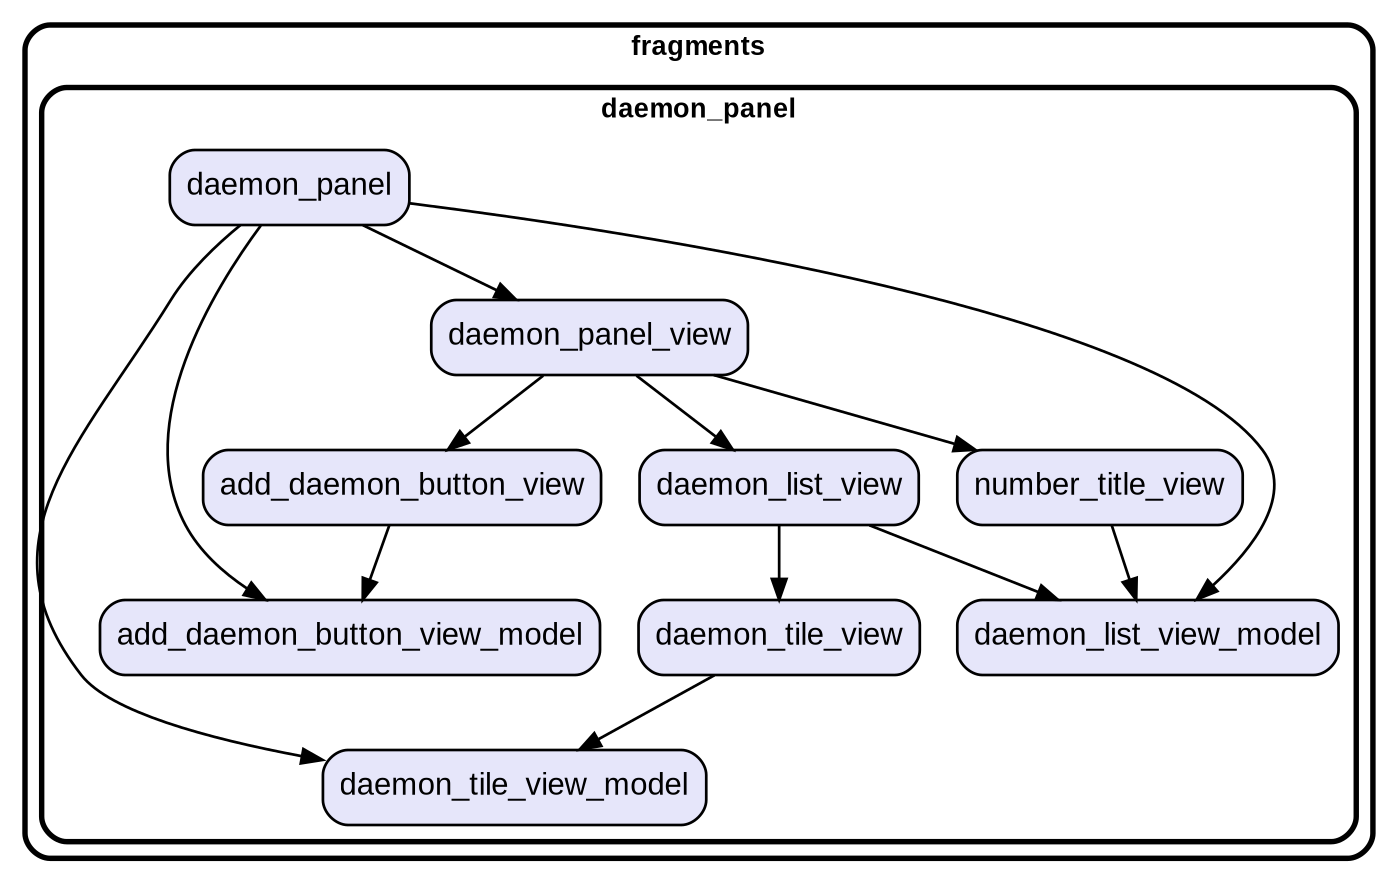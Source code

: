 digraph "" {
  graph [style=rounded fontname="Arial Black" fontsize=13 penwidth=2.6];
  node [shape=rect style="filled,rounded" fontname=Arial fontsize=15 fillcolor=Lavender penwidth=1.3];
  edge [penwidth=1.3];
  "/daemon_panel/daemon_tile_view.dart" [label="daemon_tile_view"];
  "/daemon_panel/daemon_list_view.dart" [label="daemon_list_view"];
  "/daemon_panel/daemon_panel.dart" [label="daemon_panel"];
  "/daemon_panel/add_daemon_button_view_model.dart" [label="add_daemon_button_view_model"];
  "/daemon_panel/daemon_tile_view_model.dart" [label="daemon_tile_view_model"];
  "/daemon_panel/daemon_panel_view.dart" [label="daemon_panel_view"];
  "/daemon_panel/add_daemon_button_view.dart" [label="add_daemon_button_view"];
  "/daemon_panel/daemon_list_view_model.dart" [label="daemon_list_view_model"];
  "/daemon_panel/number_title_view.dart" [label="number_title_view"];
  subgraph "cluster~" {
    label="fragments";
    subgraph "cluster~/daemon_panel" {
      label="daemon_panel";
      "/daemon_panel/daemon_tile_view.dart";
      "/daemon_panel/daemon_list_view.dart";
      "/daemon_panel/daemon_panel.dart";
      "/daemon_panel/add_daemon_button_view_model.dart";
      "/daemon_panel/daemon_tile_view_model.dart";
      "/daemon_panel/daemon_panel_view.dart";
      "/daemon_panel/add_daemon_button_view.dart";
      "/daemon_panel/daemon_list_view_model.dart";
      "/daemon_panel/number_title_view.dart";
    }
  }
  "/daemon_panel/daemon_tile_view.dart" -> "/daemon_panel/daemon_tile_view_model.dart";
  "/daemon_panel/daemon_list_view.dart" -> "/daemon_panel/daemon_list_view_model.dart";
  "/daemon_panel/daemon_list_view.dart" -> "/daemon_panel/daemon_tile_view.dart";
  "/daemon_panel/daemon_panel.dart" -> "/daemon_panel/add_daemon_button_view_model.dart";
  "/daemon_panel/daemon_panel.dart" -> "/daemon_panel/daemon_list_view_model.dart";
  "/daemon_panel/daemon_panel.dart" -> "/daemon_panel/daemon_panel_view.dart";
  "/daemon_panel/daemon_panel.dart" -> "/daemon_panel/daemon_tile_view_model.dart";
  "/daemon_panel/daemon_panel_view.dart" -> "/daemon_panel/add_daemon_button_view.dart";
  "/daemon_panel/daemon_panel_view.dart" -> "/daemon_panel/daemon_list_view.dart";
  "/daemon_panel/daemon_panel_view.dart" -> "/daemon_panel/number_title_view.dart";
  "/daemon_panel/add_daemon_button_view.dart" -> "/daemon_panel/add_daemon_button_view_model.dart";
  "/daemon_panel/number_title_view.dart" -> "/daemon_panel/daemon_list_view_model.dart";
}
